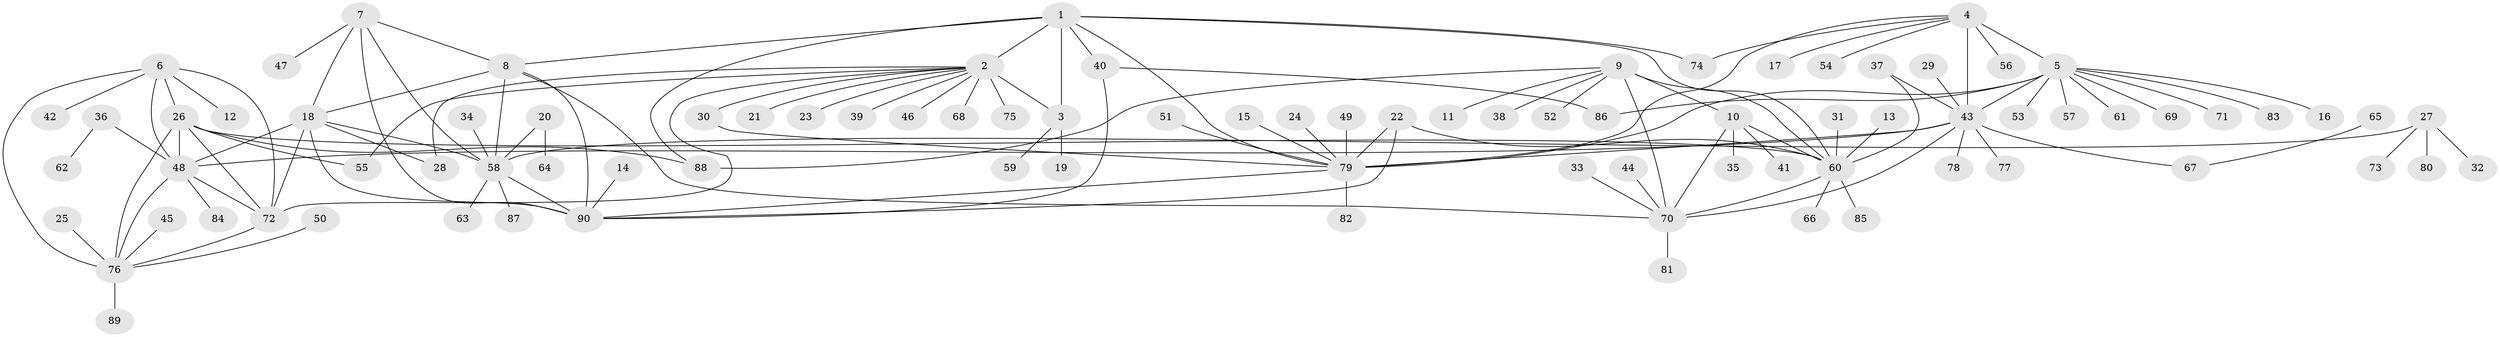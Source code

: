 // original degree distribution, {10: 0.03937007874015748, 8: 0.047244094488188976, 6: 0.08661417322834646, 15: 0.007874015748031496, 9: 0.023622047244094488, 13: 0.007874015748031496, 11: 0.015748031496062992, 14: 0.007874015748031496, 1: 0.5511811023622047, 2: 0.15748031496062992, 5: 0.007874015748031496, 3: 0.047244094488188976}
// Generated by graph-tools (version 1.1) at 2025/37/03/04/25 23:37:45]
// undirected, 90 vertices, 126 edges
graph export_dot {
  node [color=gray90,style=filled];
  1;
  2;
  3;
  4;
  5;
  6;
  7;
  8;
  9;
  10;
  11;
  12;
  13;
  14;
  15;
  16;
  17;
  18;
  19;
  20;
  21;
  22;
  23;
  24;
  25;
  26;
  27;
  28;
  29;
  30;
  31;
  32;
  33;
  34;
  35;
  36;
  37;
  38;
  39;
  40;
  41;
  42;
  43;
  44;
  45;
  46;
  47;
  48;
  49;
  50;
  51;
  52;
  53;
  54;
  55;
  56;
  57;
  58;
  59;
  60;
  61;
  62;
  63;
  64;
  65;
  66;
  67;
  68;
  69;
  70;
  71;
  72;
  73;
  74;
  75;
  76;
  77;
  78;
  79;
  80;
  81;
  82;
  83;
  84;
  85;
  86;
  87;
  88;
  89;
  90;
  1 -- 2 [weight=4.0];
  1 -- 3 [weight=4.0];
  1 -- 8 [weight=1.0];
  1 -- 40 [weight=1.0];
  1 -- 60 [weight=1.0];
  1 -- 74 [weight=1.0];
  1 -- 79 [weight=1.0];
  1 -- 88 [weight=1.0];
  2 -- 3 [weight=4.0];
  2 -- 21 [weight=1.0];
  2 -- 23 [weight=1.0];
  2 -- 28 [weight=1.0];
  2 -- 30 [weight=1.0];
  2 -- 39 [weight=1.0];
  2 -- 46 [weight=1.0];
  2 -- 55 [weight=1.0];
  2 -- 68 [weight=1.0];
  2 -- 72 [weight=1.0];
  2 -- 75 [weight=1.0];
  3 -- 19 [weight=1.0];
  3 -- 59 [weight=1.0];
  4 -- 5 [weight=4.0];
  4 -- 17 [weight=1.0];
  4 -- 43 [weight=2.0];
  4 -- 54 [weight=1.0];
  4 -- 56 [weight=1.0];
  4 -- 74 [weight=1.0];
  4 -- 79 [weight=2.0];
  5 -- 16 [weight=1.0];
  5 -- 43 [weight=2.0];
  5 -- 53 [weight=1.0];
  5 -- 57 [weight=1.0];
  5 -- 61 [weight=1.0];
  5 -- 69 [weight=1.0];
  5 -- 71 [weight=1.0];
  5 -- 79 [weight=2.0];
  5 -- 83 [weight=1.0];
  5 -- 86 [weight=1.0];
  6 -- 12 [weight=1.0];
  6 -- 26 [weight=2.0];
  6 -- 42 [weight=1.0];
  6 -- 48 [weight=2.0];
  6 -- 72 [weight=2.0];
  6 -- 76 [weight=2.0];
  7 -- 8 [weight=2.0];
  7 -- 18 [weight=1.0];
  7 -- 47 [weight=1.0];
  7 -- 58 [weight=1.0];
  7 -- 90 [weight=1.0];
  8 -- 18 [weight=2.0];
  8 -- 58 [weight=2.0];
  8 -- 70 [weight=1.0];
  8 -- 90 [weight=2.0];
  9 -- 10 [weight=4.0];
  9 -- 11 [weight=1.0];
  9 -- 38 [weight=1.0];
  9 -- 52 [weight=1.0];
  9 -- 60 [weight=2.0];
  9 -- 70 [weight=2.0];
  9 -- 88 [weight=1.0];
  10 -- 35 [weight=1.0];
  10 -- 41 [weight=1.0];
  10 -- 60 [weight=2.0];
  10 -- 70 [weight=2.0];
  13 -- 60 [weight=1.0];
  14 -- 90 [weight=1.0];
  15 -- 79 [weight=1.0];
  18 -- 28 [weight=1.0];
  18 -- 48 [weight=1.0];
  18 -- 58 [weight=1.0];
  18 -- 72 [weight=1.0];
  18 -- 90 [weight=1.0];
  20 -- 58 [weight=1.0];
  20 -- 64 [weight=1.0];
  22 -- 60 [weight=1.0];
  22 -- 79 [weight=1.0];
  22 -- 90 [weight=1.0];
  24 -- 79 [weight=1.0];
  25 -- 76 [weight=1.0];
  26 -- 48 [weight=1.0];
  26 -- 55 [weight=1.0];
  26 -- 60 [weight=1.0];
  26 -- 72 [weight=1.0];
  26 -- 76 [weight=1.0];
  26 -- 88 [weight=1.0];
  27 -- 32 [weight=1.0];
  27 -- 58 [weight=1.0];
  27 -- 73 [weight=1.0];
  27 -- 80 [weight=1.0];
  29 -- 43 [weight=1.0];
  30 -- 79 [weight=1.0];
  31 -- 60 [weight=1.0];
  33 -- 70 [weight=1.0];
  34 -- 58 [weight=1.0];
  36 -- 48 [weight=1.0];
  36 -- 62 [weight=1.0];
  37 -- 43 [weight=1.0];
  37 -- 60 [weight=1.0];
  40 -- 86 [weight=1.0];
  40 -- 90 [weight=1.0];
  43 -- 48 [weight=1.0];
  43 -- 67 [weight=1.0];
  43 -- 70 [weight=1.0];
  43 -- 77 [weight=1.0];
  43 -- 78 [weight=1.0];
  43 -- 79 [weight=1.0];
  44 -- 70 [weight=1.0];
  45 -- 76 [weight=1.0];
  48 -- 72 [weight=1.0];
  48 -- 76 [weight=1.0];
  48 -- 84 [weight=1.0];
  49 -- 79 [weight=1.0];
  50 -- 76 [weight=1.0];
  51 -- 79 [weight=1.0];
  58 -- 63 [weight=1.0];
  58 -- 87 [weight=1.0];
  58 -- 90 [weight=1.0];
  60 -- 66 [weight=1.0];
  60 -- 70 [weight=1.0];
  60 -- 85 [weight=1.0];
  65 -- 67 [weight=1.0];
  70 -- 81 [weight=1.0];
  72 -- 76 [weight=1.0];
  76 -- 89 [weight=1.0];
  79 -- 82 [weight=1.0];
  79 -- 90 [weight=1.0];
}
